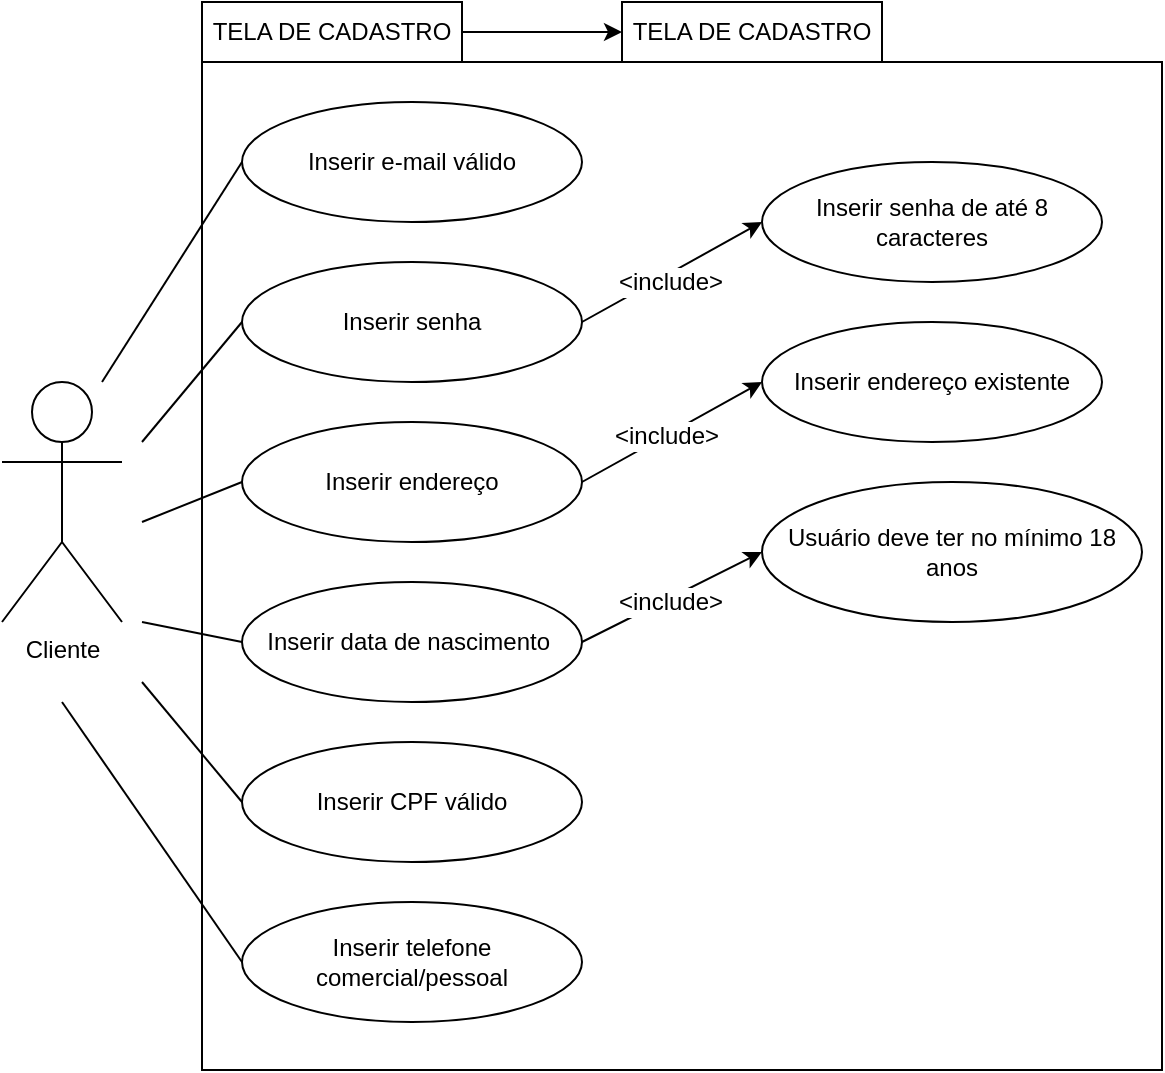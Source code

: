 <mxfile version="12.1.0" type="device" pages="1"><diagram id="PExdbUV5erP9voixw2Qt" name="Page-1"><mxGraphModel dx="1038" dy="580" grid="1" gridSize="10" guides="1" tooltips="1" connect="1" arrows="1" fold="1" page="1" pageScale="1" pageWidth="827" pageHeight="1169" math="0" shadow="0"><root><mxCell id="0"/><mxCell id="1" parent="0"/><mxCell id="B_yPTyESdipyOBdMaTEt-30" value="" style="rounded=0;whiteSpace=wrap;html=1;" vertex="1" parent="1"><mxGeometry x="180" y="80" width="480" height="504" as="geometry"/></mxCell><mxCell id="B_yPTyESdipyOBdMaTEt-1" value="Cliente" style="shape=umlActor;verticalLabelPosition=bottom;labelBackgroundColor=#ffffff;verticalAlign=top;html=1;outlineConnect=0;" vertex="1" parent="1"><mxGeometry x="80" y="240" width="60" height="120" as="geometry"/></mxCell><mxCell id="B_yPTyESdipyOBdMaTEt-2" value="Inserir e-mail válido" style="ellipse;whiteSpace=wrap;html=1;" vertex="1" parent="1"><mxGeometry x="200" y="100" width="170" height="60" as="geometry"/></mxCell><mxCell id="B_yPTyESdipyOBdMaTEt-3" value="Inserir senha" style="ellipse;whiteSpace=wrap;html=1;" vertex="1" parent="1"><mxGeometry x="200" y="180" width="170" height="60" as="geometry"/></mxCell><mxCell id="B_yPTyESdipyOBdMaTEt-5" value="Inserir senha de até 8 caracteres" style="ellipse;whiteSpace=wrap;html=1;" vertex="1" parent="1"><mxGeometry x="460" y="130" width="170" height="60" as="geometry"/></mxCell><mxCell id="B_yPTyESdipyOBdMaTEt-7" value="" style="endArrow=classic;html=1;entryX=0;entryY=0.5;entryDx=0;entryDy=0;exitX=1;exitY=0.5;exitDx=0;exitDy=0;" edge="1" parent="1" source="B_yPTyESdipyOBdMaTEt-3" target="B_yPTyESdipyOBdMaTEt-5"><mxGeometry width="50" height="50" relative="1" as="geometry"><mxPoint x="400" y="210" as="sourcePoint"/><mxPoint x="450" y="160" as="targetPoint"/></mxGeometry></mxCell><mxCell id="B_yPTyESdipyOBdMaTEt-9" value="&amp;lt;include&amp;gt;" style="text;html=1;resizable=0;points=[];align=center;verticalAlign=middle;labelBackgroundColor=#ffffff;" vertex="1" connectable="0" parent="B_yPTyESdipyOBdMaTEt-7"><mxGeometry x="-0.235" y="-1" relative="1" as="geometry"><mxPoint x="8.5" y="-2" as="offset"/></mxGeometry></mxCell><mxCell id="B_yPTyESdipyOBdMaTEt-10" value="Inserir endereço" style="ellipse;whiteSpace=wrap;html=1;" vertex="1" parent="1"><mxGeometry x="200" y="260" width="170" height="60" as="geometry"/></mxCell><mxCell id="B_yPTyESdipyOBdMaTEt-12" value="Inserir endereço existente" style="ellipse;whiteSpace=wrap;html=1;" vertex="1" parent="1"><mxGeometry x="460" y="210" width="170" height="60" as="geometry"/></mxCell><mxCell id="B_yPTyESdipyOBdMaTEt-13" value="" style="endArrow=classic;html=1;entryX=0;entryY=0.5;entryDx=0;entryDy=0;exitX=1;exitY=0.5;exitDx=0;exitDy=0;" edge="1" parent="1" source="B_yPTyESdipyOBdMaTEt-10" target="B_yPTyESdipyOBdMaTEt-12"><mxGeometry width="50" height="50" relative="1" as="geometry"><mxPoint x="370" y="300" as="sourcePoint"/><mxPoint x="420" y="250" as="targetPoint"/></mxGeometry></mxCell><mxCell id="B_yPTyESdipyOBdMaTEt-14" value="&amp;lt;include&amp;gt;" style="text;html=1;resizable=0;points=[];align=center;verticalAlign=middle;labelBackgroundColor=#ffffff;" vertex="1" connectable="0" parent="B_yPTyESdipyOBdMaTEt-13"><mxGeometry x="-0.268" y="-3" relative="1" as="geometry"><mxPoint x="8" y="-7.5" as="offset"/></mxGeometry></mxCell><mxCell id="B_yPTyESdipyOBdMaTEt-15" value="Inserir data de nascimento&amp;nbsp;" style="ellipse;whiteSpace=wrap;html=1;" vertex="1" parent="1"><mxGeometry x="200" y="340" width="170" height="60" as="geometry"/></mxCell><mxCell id="B_yPTyESdipyOBdMaTEt-16" value="Usuário deve ter no mínimo 18 anos" style="ellipse;whiteSpace=wrap;html=1;" vertex="1" parent="1"><mxGeometry x="460" y="290" width="190" height="70" as="geometry"/></mxCell><mxCell id="B_yPTyESdipyOBdMaTEt-17" value="" style="endArrow=classic;html=1;exitX=1;exitY=0.5;exitDx=0;exitDy=0;entryX=0;entryY=0.5;entryDx=0;entryDy=0;" edge="1" parent="1" source="B_yPTyESdipyOBdMaTEt-15" target="B_yPTyESdipyOBdMaTEt-16"><mxGeometry width="50" height="50" relative="1" as="geometry"><mxPoint x="380" y="380" as="sourcePoint"/><mxPoint x="450" y="320" as="targetPoint"/></mxGeometry></mxCell><mxCell id="B_yPTyESdipyOBdMaTEt-18" value="&amp;lt;include&amp;gt;" style="text;html=1;resizable=0;points=[];align=center;verticalAlign=middle;labelBackgroundColor=#ffffff;" vertex="1" connectable="0" parent="B_yPTyESdipyOBdMaTEt-17"><mxGeometry x="-0.255" relative="1" as="geometry"><mxPoint x="10.5" y="-3.5" as="offset"/></mxGeometry></mxCell><mxCell id="B_yPTyESdipyOBdMaTEt-19" value="" style="endArrow=none;html=1;entryX=0;entryY=0.5;entryDx=0;entryDy=0;" edge="1" parent="1" target="B_yPTyESdipyOBdMaTEt-2"><mxGeometry width="50" height="50" relative="1" as="geometry"><mxPoint x="130" y="240" as="sourcePoint"/><mxPoint x="160" y="190" as="targetPoint"/></mxGeometry></mxCell><mxCell id="B_yPTyESdipyOBdMaTEt-20" value="" style="endArrow=none;html=1;entryX=0;entryY=0.5;entryDx=0;entryDy=0;" edge="1" parent="1" target="B_yPTyESdipyOBdMaTEt-3"><mxGeometry width="50" height="50" relative="1" as="geometry"><mxPoint x="150" y="270" as="sourcePoint"/><mxPoint x="210" y="250" as="targetPoint"/></mxGeometry></mxCell><mxCell id="B_yPTyESdipyOBdMaTEt-21" value="" style="endArrow=none;html=1;entryX=0;entryY=0.5;entryDx=0;entryDy=0;" edge="1" parent="1" target="B_yPTyESdipyOBdMaTEt-10"><mxGeometry width="50" height="50" relative="1" as="geometry"><mxPoint x="150" y="310" as="sourcePoint"/><mxPoint x="210" y="300" as="targetPoint"/></mxGeometry></mxCell><mxCell id="B_yPTyESdipyOBdMaTEt-22" value="" style="endArrow=none;html=1;entryX=0;entryY=0.5;entryDx=0;entryDy=0;" edge="1" parent="1" target="B_yPTyESdipyOBdMaTEt-15"><mxGeometry width="50" height="50" relative="1" as="geometry"><mxPoint x="150" y="360" as="sourcePoint"/><mxPoint x="220" y="430" as="targetPoint"/></mxGeometry></mxCell><mxCell id="B_yPTyESdipyOBdMaTEt-23" value="Inserir CPF válido" style="ellipse;whiteSpace=wrap;html=1;" vertex="1" parent="1"><mxGeometry x="200" y="420" width="170" height="60" as="geometry"/></mxCell><mxCell id="B_yPTyESdipyOBdMaTEt-24" value="Inserir telefone comercial/pessoal" style="ellipse;whiteSpace=wrap;html=1;" vertex="1" parent="1"><mxGeometry x="200" y="500" width="170" height="60" as="geometry"/></mxCell><mxCell id="B_yPTyESdipyOBdMaTEt-25" value="" style="endArrow=none;html=1;entryX=0;entryY=0.5;entryDx=0;entryDy=0;" edge="1" parent="1" target="B_yPTyESdipyOBdMaTEt-23"><mxGeometry width="50" height="50" relative="1" as="geometry"><mxPoint x="150" y="390" as="sourcePoint"/><mxPoint x="180" y="390" as="targetPoint"/></mxGeometry></mxCell><mxCell id="B_yPTyESdipyOBdMaTEt-26" value="" style="endArrow=none;html=1;entryX=0;entryY=0.5;entryDx=0;entryDy=0;" edge="1" parent="1" target="B_yPTyESdipyOBdMaTEt-24"><mxGeometry width="50" height="50" relative="1" as="geometry"><mxPoint x="110" y="400" as="sourcePoint"/><mxPoint x="160" y="460" as="targetPoint"/></mxGeometry></mxCell><mxCell id="B_yPTyESdipyOBdMaTEt-33" value="" style="edgeStyle=orthogonalEdgeStyle;rounded=0;orthogonalLoop=1;jettySize=auto;html=1;" edge="1" parent="1" source="B_yPTyESdipyOBdMaTEt-31" target="B_yPTyESdipyOBdMaTEt-32"><mxGeometry relative="1" as="geometry"/></mxCell><mxCell id="B_yPTyESdipyOBdMaTEt-31" value="TELA DE CADASTRO" style="rounded=0;whiteSpace=wrap;html=1;" vertex="1" parent="1"><mxGeometry x="180" y="50" width="130" height="30" as="geometry"/></mxCell><mxCell id="B_yPTyESdipyOBdMaTEt-32" value="TELA DE CADASTRO" style="rounded=0;whiteSpace=wrap;html=1;" vertex="1" parent="1"><mxGeometry x="390" y="50" width="130" height="30" as="geometry"/></mxCell></root></mxGraphModel></diagram></mxfile>